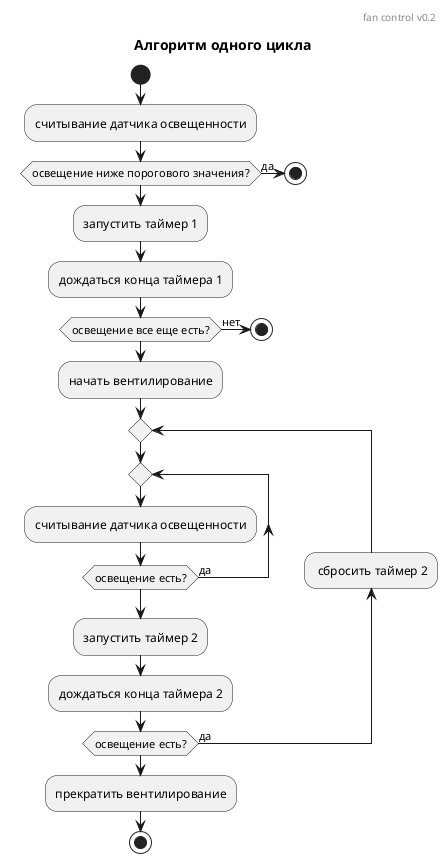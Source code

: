 @startuml

start

header fan control v0.2
title Алгоритм одного цикла


:считывание датчика освещенности;

if (освещение ниже порогового значения?) then (да)
	stop
endif 

:запустить таймер 1;
:дождаться конца таймера 1;

if (освещение все еще есть?) then (нет) 
	stop
endif

:начать вентилирование;

repeat

	repeat
	:считывание датчика освещенности;
	repeat while (освещение есть?) is (да)
	
	:запустить таймер 2;
	:дождаться конца таймера 2;

backward: сбросить таймер 2; 
repeat while (освещение есть?) is (да)

:прекратить вентилирование;



stop

@enduml